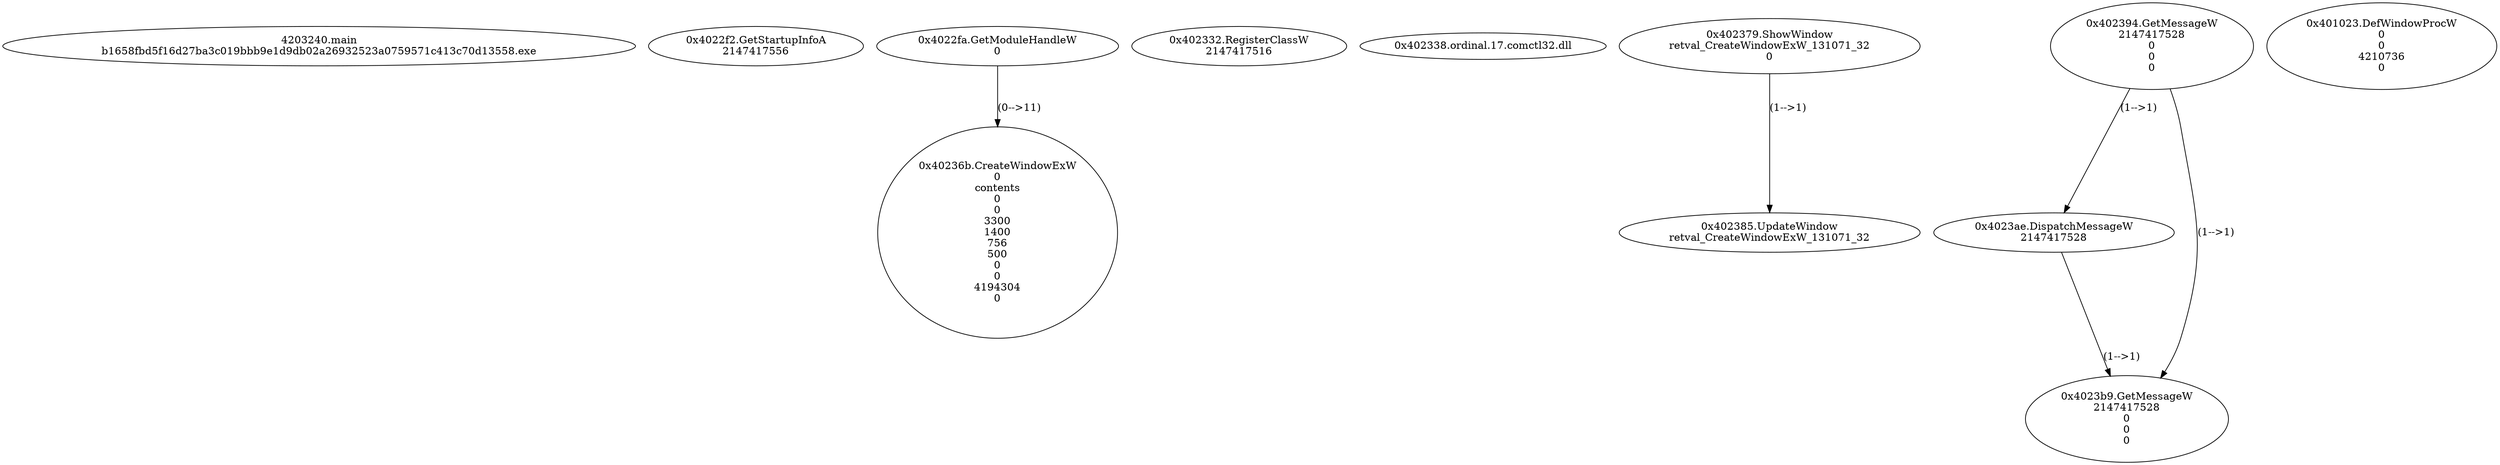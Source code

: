 // Global SCDG with merge call
digraph {
	0 [label="4203240.main
b1658fbd5f16d27ba3c019bbb9e1d9db02a26932523a0759571c413c70d13558.exe"]
	1 [label="0x4022f2.GetStartupInfoA
2147417556"]
	2 [label="0x4022fa.GetModuleHandleW
0"]
	3 [label="0x402332.RegisterClassW
2147417516"]
	4 [label="0x402338.ordinal.17.comctl32.dll
"]
	5 [label="0x40236b.CreateWindowExW
0
contents
0
0
3300
1400
756
500
0
0
4194304
0"]
	2 -> 5 [label="(0-->11)"]
	6 [label="0x402379.ShowWindow
retval_CreateWindowExW_131071_32
0"]
	7 [label="0x402385.UpdateWindow
retval_CreateWindowExW_131071_32"]
	6 -> 7 [label="(1-->1)"]
	8 [label="0x402394.GetMessageW
2147417528
0
0
0"]
	9 [label="0x4023ae.DispatchMessageW
2147417528"]
	8 -> 9 [label="(1-->1)"]
	10 [label="0x4023b9.GetMessageW
2147417528
0
0
0"]
	8 -> 10 [label="(1-->1)"]
	9 -> 10 [label="(1-->1)"]
	11 [label="0x401023.DefWindowProcW
0
0
4210736
0"]
}
